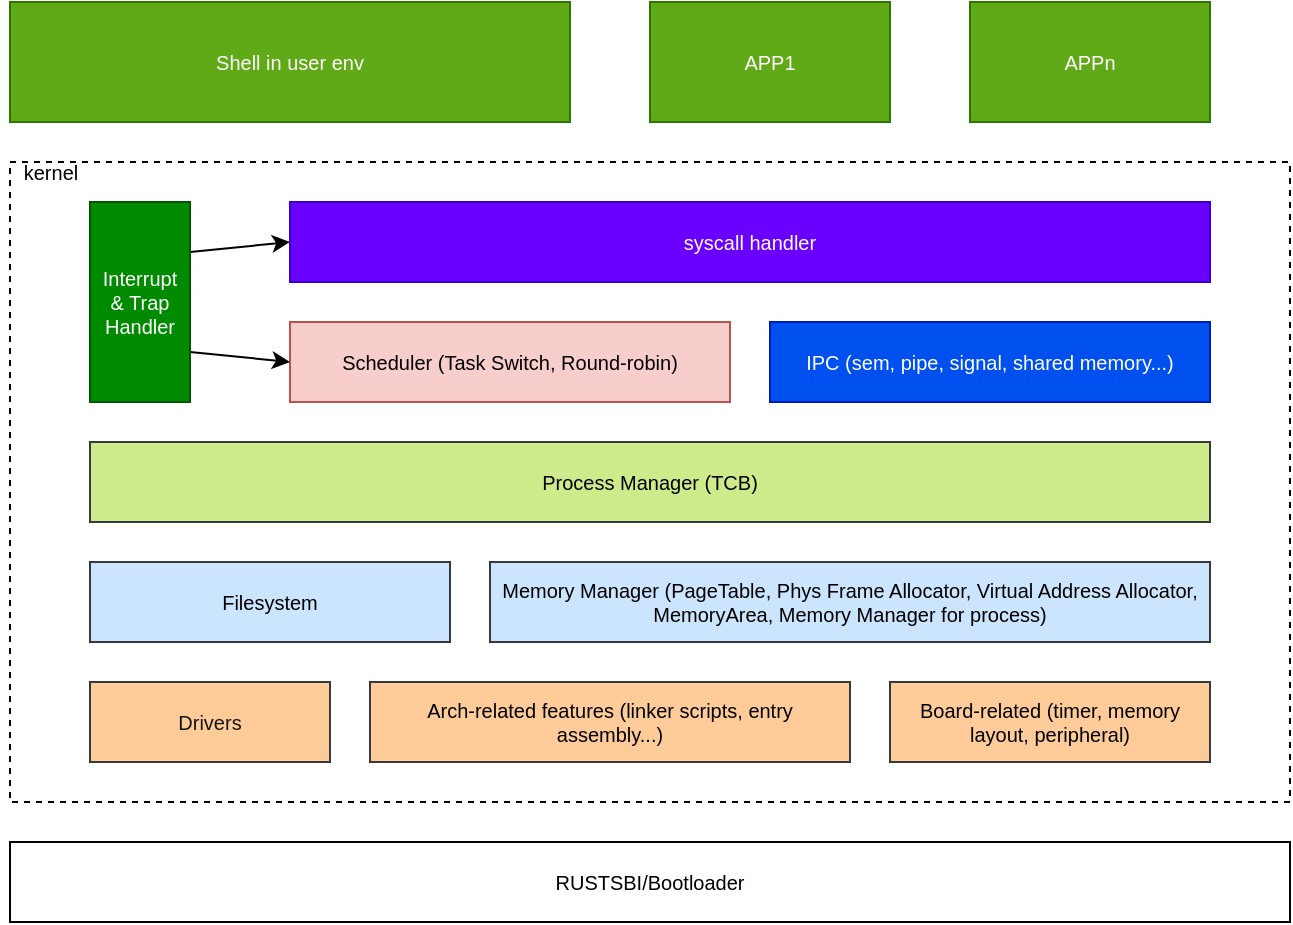 <mxfile>
    <diagram id="wRAiSJHT-GZo48bfgJ7D" name="Page-1">
        <mxGraphModel dx="1475" dy="558" grid="1" gridSize="10" guides="1" tooltips="1" connect="1" arrows="1" fold="1" page="1" pageScale="1" pageWidth="850" pageHeight="1100" math="0" shadow="0">
            <root>
                <mxCell id="0"/>
                <mxCell id="1" parent="0"/>
                <mxCell id="2" value="" style="rounded=0;whiteSpace=wrap;html=1;fillColor=none;dashed=1;fontSize=10;" parent="1" vertex="1">
                    <mxGeometry x="120" y="400" width="640" height="320" as="geometry"/>
                </mxCell>
                <mxCell id="3" value="kernel" style="text;html=1;align=center;verticalAlign=middle;resizable=0;points=[];autosize=1;strokeColor=none;fillColor=none;fontSize=10;" parent="1" vertex="1">
                    <mxGeometry x="115" y="390" width="50" height="30" as="geometry"/>
                </mxCell>
                <mxCell id="4" value="&lt;font style=&quot;font-size: 10px;&quot; color=&quot;#000000&quot;&gt;Arch-related features (linker scripts, entry assembly...)&lt;/font&gt;" style="rounded=0;whiteSpace=wrap;html=1;fillColor=#ffcc99;strokeColor=#36393d;fontSize=10;" parent="1" vertex="1">
                    <mxGeometry x="300" y="660" width="240" height="40" as="geometry"/>
                </mxCell>
                <mxCell id="5" value="&lt;font style=&quot;font-size: 10px;&quot; color=&quot;#000000&quot;&gt;Memory Manager (PageTable, Phys Frame Allocator, Virtual Address Allocator, MemoryArea, Memory Manager for process)&lt;/font&gt;" style="rounded=0;whiteSpace=wrap;html=1;fillColor=#cce5ff;strokeColor=#36393d;fontSize=10;" parent="1" vertex="1">
                    <mxGeometry x="360" y="600" width="360" height="40" as="geometry"/>
                </mxCell>
                <mxCell id="6" value="&lt;font style=&quot;font-size: 10px;&quot; color=&quot;#000000&quot;&gt;Board-related (timer, memory layout, peripheral)&lt;/font&gt;" style="rounded=0;whiteSpace=wrap;html=1;fillColor=#ffcc99;strokeColor=#36393d;fontSize=10;" parent="1" vertex="1">
                    <mxGeometry x="560" y="660" width="160" height="40" as="geometry"/>
                </mxCell>
                <mxCell id="8" value="RUSTSBI/Bootloader" style="rounded=0;whiteSpace=wrap;html=1;labelBackgroundColor=none;fontSize=10;fontColor=#000000;fillColor=#FFFFFF;" parent="1" vertex="1">
                    <mxGeometry x="120" y="740" width="640" height="40" as="geometry"/>
                </mxCell>
                <mxCell id="9" value="&lt;font style=&quot;font-size: 10px;&quot; color=&quot;#000000&quot;&gt;Process Manager (TCB)&lt;/font&gt;" style="rounded=0;whiteSpace=wrap;html=1;fillColor=#cdeb8b;strokeColor=#36393d;fontSize=10;" parent="1" vertex="1">
                    <mxGeometry x="160" y="540" width="560" height="40" as="geometry"/>
                </mxCell>
                <mxCell id="10" value="&lt;font color=&quot;#000000&quot; style=&quot;font-size: 10px;&quot;&gt;Scheduler (Task Switch, Round-robin)&lt;/font&gt;" style="rounded=0;whiteSpace=wrap;html=1;fillColor=#f8cecc;strokeColor=#b85450;fontSize=10;" parent="1" vertex="1">
                    <mxGeometry x="260" y="480" width="220" height="40" as="geometry"/>
                </mxCell>
                <mxCell id="17" style="edgeStyle=none;html=1;exitX=1;exitY=0.25;exitDx=0;exitDy=0;entryX=0;entryY=0.5;entryDx=0;entryDy=0;fontSize=10;fontColor=#FFFFFF;" parent="1" source="11" target="16" edge="1">
                    <mxGeometry relative="1" as="geometry"/>
                </mxCell>
                <mxCell id="18" style="edgeStyle=none;html=1;exitX=1;exitY=0.75;exitDx=0;exitDy=0;entryX=0;entryY=0.5;entryDx=0;entryDy=0;fontSize=10;fontColor=#FFFFFF;" parent="1" source="11" target="10" edge="1">
                    <mxGeometry relative="1" as="geometry"/>
                </mxCell>
                <mxCell id="11" value="Interrupt&lt;br style=&quot;font-size: 10px;&quot;&gt;&amp;amp; Trap Handler" style="rounded=0;whiteSpace=wrap;html=1;labelBackgroundColor=none;fontSize=10;fontColor=#ffffff;fillColor=#008a00;strokeColor=#005700;" parent="1" vertex="1">
                    <mxGeometry x="160" y="420" width="50" height="100" as="geometry"/>
                </mxCell>
                <mxCell id="14" value="Timer&amp;nbsp;" style="text;html=1;align=center;verticalAlign=middle;resizable=0;points=[];autosize=1;strokeColor=none;fillColor=none;fontSize=10;fontColor=#FFFFFF;" parent="1" vertex="1">
                    <mxGeometry x="210" y="495" width="50" height="30" as="geometry"/>
                </mxCell>
                <mxCell id="15" value="IPC (sem, pipe, signal, shared memory...)" style="rounded=0;whiteSpace=wrap;html=1;fillColor=#0050ef;strokeColor=#001DBC;fontSize=10;fontColor=#ffffff;" parent="1" vertex="1">
                    <mxGeometry x="500" y="480" width="220" height="40" as="geometry"/>
                </mxCell>
                <mxCell id="16" value="syscall handler" style="rounded=0;whiteSpace=wrap;html=1;fillColor=#6a00ff;strokeColor=#3700CC;fontSize=10;fontColor=#ffffff;" parent="1" vertex="1">
                    <mxGeometry x="260" y="420" width="460" height="40" as="geometry"/>
                </mxCell>
                <mxCell id="19" value="Trap" style="text;html=1;align=center;verticalAlign=middle;resizable=0;points=[];autosize=1;strokeColor=none;fillColor=none;fontSize=10;fontColor=#FFFFFF;" parent="1" vertex="1">
                    <mxGeometry x="215" y="415" width="40" height="30" as="geometry"/>
                </mxCell>
                <mxCell id="21" value="Shell in user env" style="rounded=0;whiteSpace=wrap;html=1;labelBackgroundColor=none;fontSize=10;fontColor=#ffffff;fillColor=#60a917;strokeColor=#2D7600;" parent="1" vertex="1">
                    <mxGeometry x="120" y="320" width="280" height="60" as="geometry"/>
                </mxCell>
                <mxCell id="22" value="APP1" style="rounded=0;whiteSpace=wrap;html=1;labelBackgroundColor=none;fontSize=10;fontColor=#ffffff;fillColor=#60a917;strokeColor=#2D7600;" parent="1" vertex="1">
                    <mxGeometry x="440" y="320" width="120" height="60" as="geometry"/>
                </mxCell>
                <mxCell id="23" value="APPn" style="rounded=0;whiteSpace=wrap;html=1;labelBackgroundColor=none;fontSize=10;fontColor=#ffffff;fillColor=#60a917;strokeColor=#2D7600;" parent="1" vertex="1">
                    <mxGeometry x="600" y="320" width="120" height="60" as="geometry"/>
                </mxCell>
                <mxCell id="24" value="&lt;font color=&quot;#000000&quot;&gt;Filesystem&lt;/font&gt;" style="rounded=0;whiteSpace=wrap;html=1;labelBackgroundColor=none;fontSize=10;fontColor=default;fillColor=#cce5ff;strokeColor=#36393d;" vertex="1" parent="1">
                    <mxGeometry x="160" y="600" width="180" height="40" as="geometry"/>
                </mxCell>
                <mxCell id="25" value="&lt;font color=&quot;#141414&quot;&gt;Drivers&lt;/font&gt;" style="rounded=0;whiteSpace=wrap;html=1;labelBackgroundColor=none;fontSize=10;fontColor=default;fillColor=#ffcc99;strokeColor=#36393d;" vertex="1" parent="1">
                    <mxGeometry x="160" y="660" width="120" height="40" as="geometry"/>
                </mxCell>
            </root>
        </mxGraphModel>
    </diagram>
</mxfile>